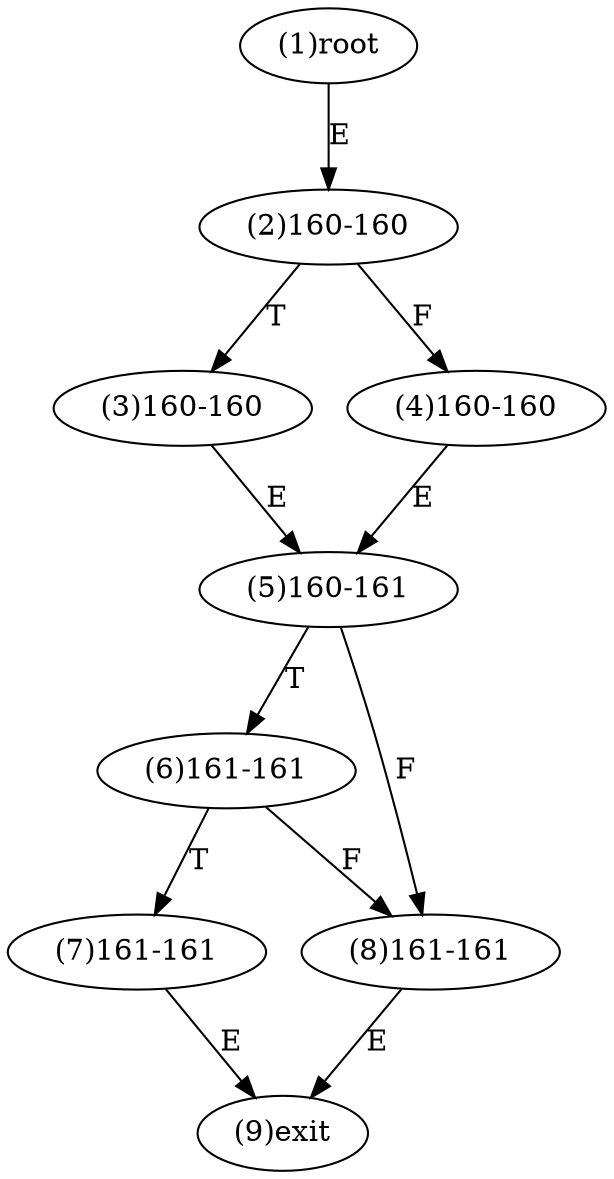digraph "" { 
1[ label="(1)root"];
2[ label="(2)160-160"];
3[ label="(3)160-160"];
4[ label="(4)160-160"];
5[ label="(5)160-161"];
6[ label="(6)161-161"];
7[ label="(7)161-161"];
8[ label="(8)161-161"];
9[ label="(9)exit"];
1->2[ label="E"];
2->4[ label="F"];
2->3[ label="T"];
3->5[ label="E"];
4->5[ label="E"];
5->8[ label="F"];
5->6[ label="T"];
6->8[ label="F"];
6->7[ label="T"];
7->9[ label="E"];
8->9[ label="E"];
}